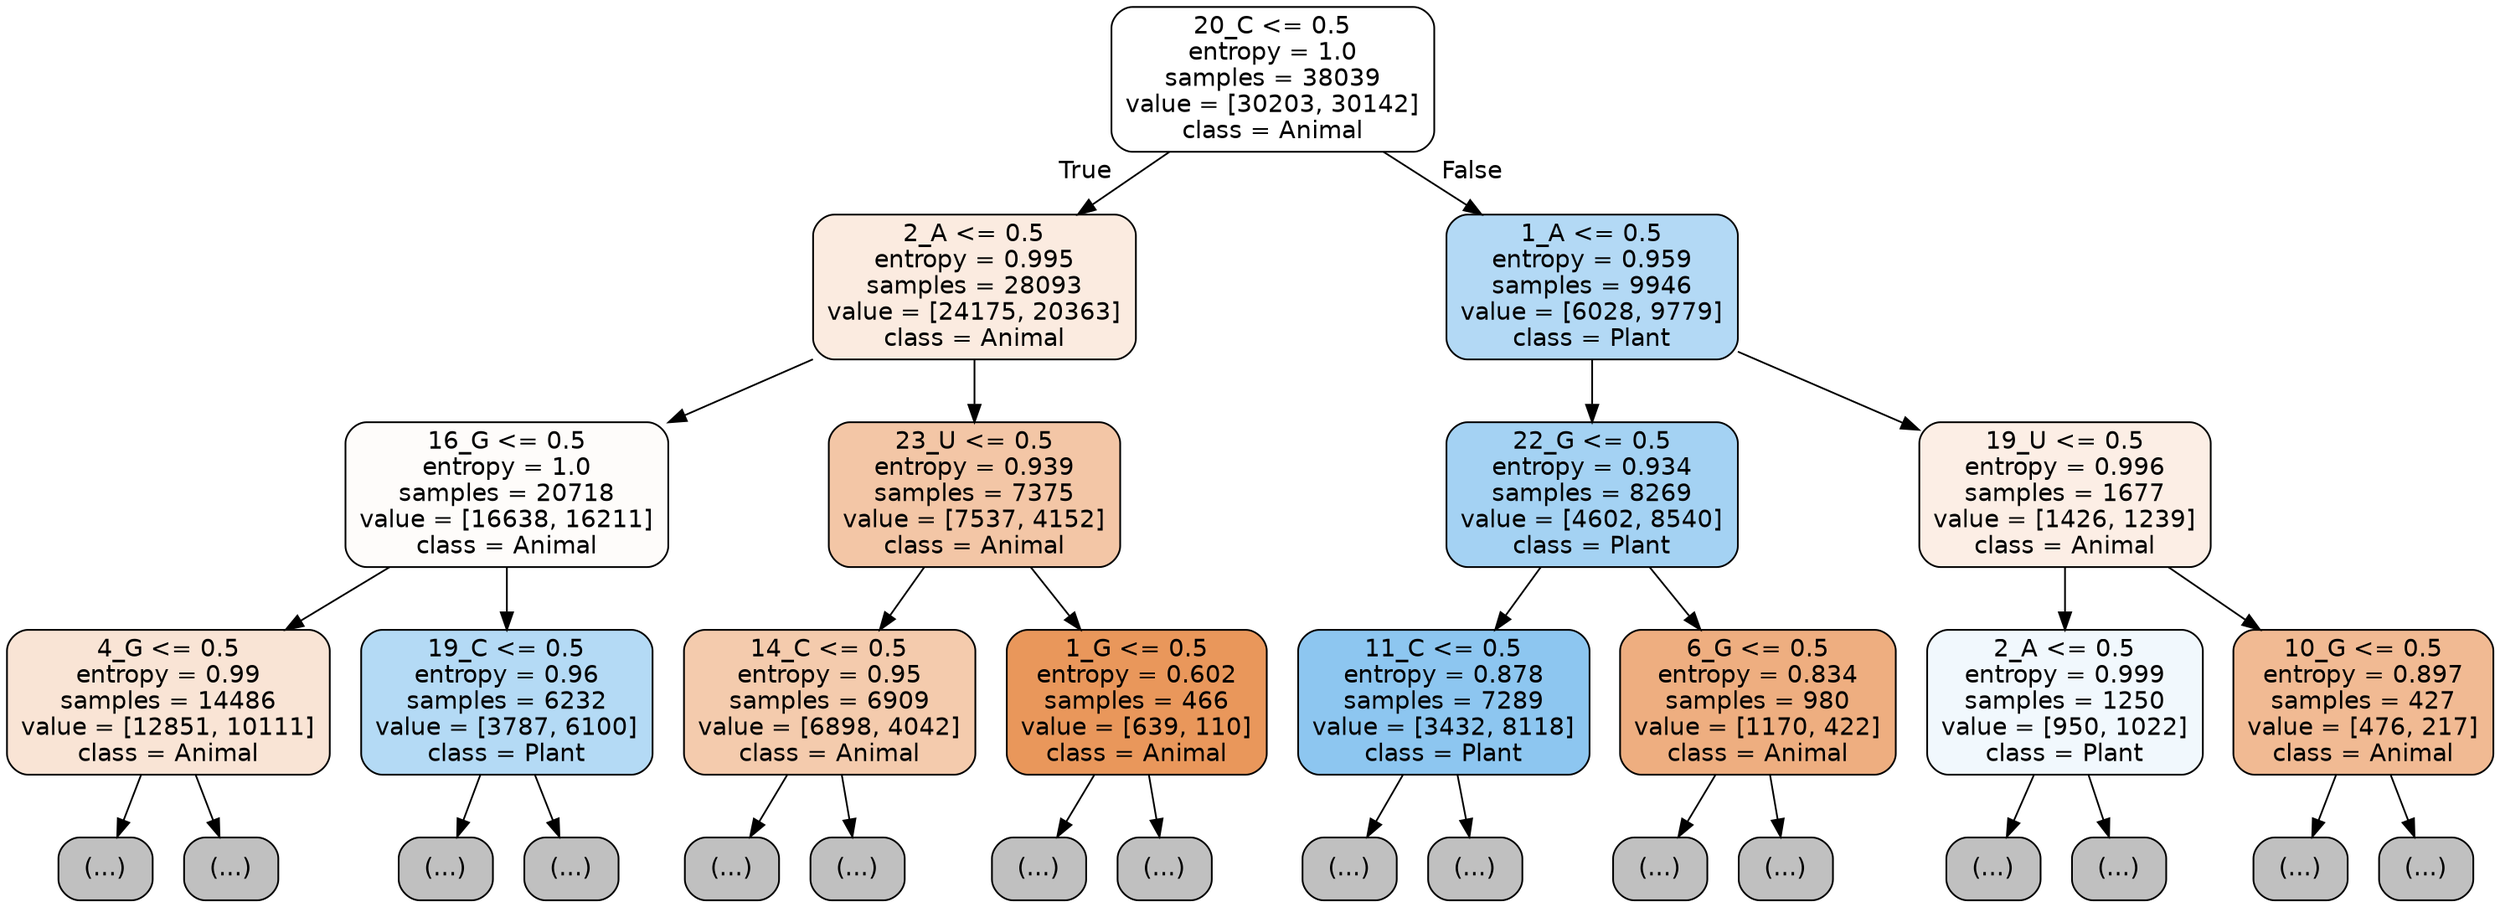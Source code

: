 digraph Tree {
node [shape=box, style="filled, rounded", color="black", fontname="helvetica"] ;
edge [fontname="helvetica"] ;
0 [label="20_C <= 0.5\nentropy = 1.0\nsamples = 38039\nvalue = [30203, 30142]\nclass = Animal", fillcolor="#ffffff"] ;
1 [label="2_A <= 0.5\nentropy = 0.995\nsamples = 28093\nvalue = [24175, 20363]\nclass = Animal", fillcolor="#fbebe0"] ;
0 -> 1 [labeldistance=2.5, labelangle=45, headlabel="True"] ;
2 [label="16_G <= 0.5\nentropy = 1.0\nsamples = 20718\nvalue = [16638, 16211]\nclass = Animal", fillcolor="#fefcfa"] ;
1 -> 2 ;
3 [label="4_G <= 0.5\nentropy = 0.99\nsamples = 14486\nvalue = [12851, 10111]\nclass = Animal", fillcolor="#f9e4d5"] ;
2 -> 3 ;
4 [label="(...)", fillcolor="#C0C0C0"] ;
3 -> 4 ;
4889 [label="(...)", fillcolor="#C0C0C0"] ;
3 -> 4889 ;
7102 [label="19_C <= 0.5\nentropy = 0.96\nsamples = 6232\nvalue = [3787, 6100]\nclass = Plant", fillcolor="#b4daf5"] ;
2 -> 7102 ;
7103 [label="(...)", fillcolor="#C0C0C0"] ;
7102 -> 7103 ;
8990 [label="(...)", fillcolor="#C0C0C0"] ;
7102 -> 8990 ;
9593 [label="23_U <= 0.5\nentropy = 0.939\nsamples = 7375\nvalue = [7537, 4152]\nclass = Animal", fillcolor="#f3c6a6"] ;
1 -> 9593 ;
9594 [label="14_C <= 0.5\nentropy = 0.95\nsamples = 6909\nvalue = [6898, 4042]\nclass = Animal", fillcolor="#f4cbad"] ;
9593 -> 9594 ;
9595 [label="(...)", fillcolor="#C0C0C0"] ;
9594 -> 9595 ;
12048 [label="(...)", fillcolor="#C0C0C0"] ;
9594 -> 12048 ;
12583 [label="1_G <= 0.5\nentropy = 0.602\nsamples = 466\nvalue = [639, 110]\nclass = Animal", fillcolor="#e9975b"] ;
9593 -> 12583 ;
12584 [label="(...)", fillcolor="#C0C0C0"] ;
12583 -> 12584 ;
12731 [label="(...)", fillcolor="#C0C0C0"] ;
12583 -> 12731 ;
12762 [label="1_A <= 0.5\nentropy = 0.959\nsamples = 9946\nvalue = [6028, 9779]\nclass = Plant", fillcolor="#b3d9f5"] ;
0 -> 12762 [labeldistance=2.5, labelangle=-45, headlabel="False"] ;
12763 [label="22_G <= 0.5\nentropy = 0.934\nsamples = 8269\nvalue = [4602, 8540]\nclass = Plant", fillcolor="#a4d2f3"] ;
12762 -> 12763 ;
12764 [label="11_C <= 0.5\nentropy = 0.878\nsamples = 7289\nvalue = [3432, 8118]\nclass = Plant", fillcolor="#8dc6f0"] ;
12763 -> 12764 ;
12765 [label="(...)", fillcolor="#C0C0C0"] ;
12764 -> 12765 ;
14830 [label="(...)", fillcolor="#C0C0C0"] ;
12764 -> 14830 ;
15445 [label="6_G <= 0.5\nentropy = 0.834\nsamples = 980\nvalue = [1170, 422]\nclass = Animal", fillcolor="#eeae80"] ;
12763 -> 15445 ;
15446 [label="(...)", fillcolor="#C0C0C0"] ;
15445 -> 15446 ;
15745 [label="(...)", fillcolor="#C0C0C0"] ;
15445 -> 15745 ;
15874 [label="19_U <= 0.5\nentropy = 0.996\nsamples = 1677\nvalue = [1426, 1239]\nclass = Animal", fillcolor="#fceee5"] ;
12762 -> 15874 ;
15875 [label="2_A <= 0.5\nentropy = 0.999\nsamples = 1250\nvalue = [950, 1022]\nclass = Plant", fillcolor="#f1f8fd"] ;
15874 -> 15875 ;
15876 [label="(...)", fillcolor="#C0C0C0"] ;
15875 -> 15876 ;
16379 [label="(...)", fillcolor="#C0C0C0"] ;
15875 -> 16379 ;
16528 [label="10_G <= 0.5\nentropy = 0.897\nsamples = 427\nvalue = [476, 217]\nclass = Animal", fillcolor="#f1ba93"] ;
15874 -> 16528 ;
16529 [label="(...)", fillcolor="#C0C0C0"] ;
16528 -> 16529 ;
16718 [label="(...)", fillcolor="#C0C0C0"] ;
16528 -> 16718 ;
}